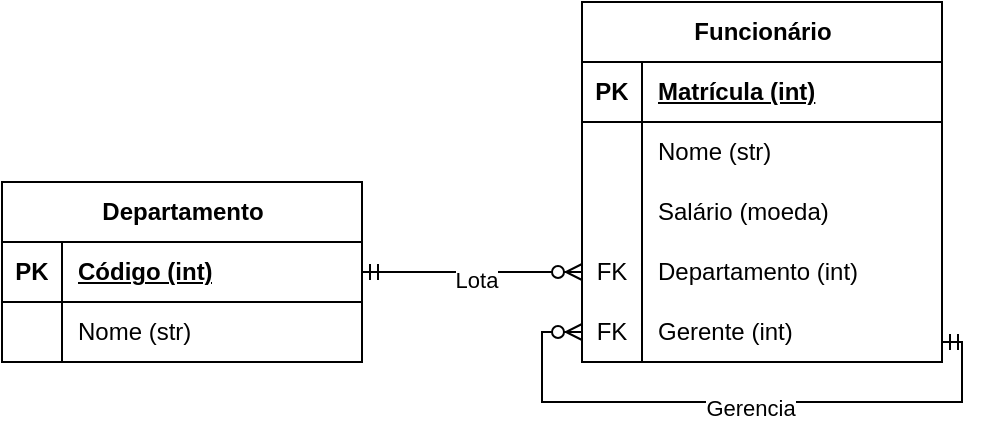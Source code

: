 <mxfile version="21.7.2" type="github" pages="3">
  <diagram name="Modelo Exercício 1" id="R3T0Xgqml4_lu11eKHW-">
    <mxGraphModel dx="1035" dy="562" grid="1" gridSize="10" guides="1" tooltips="1" connect="1" arrows="1" fold="1" page="1" pageScale="1" pageWidth="827" pageHeight="1169" math="0" shadow="0">
      <root>
        <mxCell id="0" />
        <mxCell id="1" parent="0" />
        <mxCell id="APv3VDkw0b5GToDvrsoO-1" value="Departamento" style="shape=table;startSize=30;container=1;collapsible=1;childLayout=tableLayout;fixedRows=1;rowLines=0;fontStyle=1;align=center;resizeLast=1;html=1;" parent="1" vertex="1">
          <mxGeometry x="50" y="110" width="180" height="90" as="geometry" />
        </mxCell>
        <mxCell id="APv3VDkw0b5GToDvrsoO-2" value="" style="shape=tableRow;horizontal=0;startSize=0;swimlaneHead=0;swimlaneBody=0;fillColor=none;collapsible=0;dropTarget=0;points=[[0,0.5],[1,0.5]];portConstraint=eastwest;top=0;left=0;right=0;bottom=1;" parent="APv3VDkw0b5GToDvrsoO-1" vertex="1">
          <mxGeometry y="30" width="180" height="30" as="geometry" />
        </mxCell>
        <mxCell id="APv3VDkw0b5GToDvrsoO-3" value="PK" style="shape=partialRectangle;connectable=0;fillColor=none;top=0;left=0;bottom=0;right=0;fontStyle=1;overflow=hidden;whiteSpace=wrap;html=1;" parent="APv3VDkw0b5GToDvrsoO-2" vertex="1">
          <mxGeometry width="30" height="30" as="geometry">
            <mxRectangle width="30" height="30" as="alternateBounds" />
          </mxGeometry>
        </mxCell>
        <mxCell id="APv3VDkw0b5GToDvrsoO-4" value="Código (int)" style="shape=partialRectangle;connectable=0;fillColor=none;top=0;left=0;bottom=0;right=0;align=left;spacingLeft=6;fontStyle=5;overflow=hidden;whiteSpace=wrap;html=1;" parent="APv3VDkw0b5GToDvrsoO-2" vertex="1">
          <mxGeometry x="30" width="150" height="30" as="geometry">
            <mxRectangle width="150" height="30" as="alternateBounds" />
          </mxGeometry>
        </mxCell>
        <mxCell id="APv3VDkw0b5GToDvrsoO-8" value="" style="shape=tableRow;horizontal=0;startSize=0;swimlaneHead=0;swimlaneBody=0;fillColor=none;collapsible=0;dropTarget=0;points=[[0,0.5],[1,0.5]];portConstraint=eastwest;top=0;left=0;right=0;bottom=0;" parent="APv3VDkw0b5GToDvrsoO-1" vertex="1">
          <mxGeometry y="60" width="180" height="30" as="geometry" />
        </mxCell>
        <mxCell id="APv3VDkw0b5GToDvrsoO-9" value="" style="shape=partialRectangle;connectable=0;fillColor=none;top=0;left=0;bottom=0;right=0;editable=1;overflow=hidden;whiteSpace=wrap;html=1;" parent="APv3VDkw0b5GToDvrsoO-8" vertex="1">
          <mxGeometry width="30" height="30" as="geometry">
            <mxRectangle width="30" height="30" as="alternateBounds" />
          </mxGeometry>
        </mxCell>
        <mxCell id="APv3VDkw0b5GToDvrsoO-10" value="Nome (str)" style="shape=partialRectangle;connectable=0;fillColor=none;top=0;left=0;bottom=0;right=0;align=left;spacingLeft=6;overflow=hidden;whiteSpace=wrap;html=1;" parent="APv3VDkw0b5GToDvrsoO-8" vertex="1">
          <mxGeometry x="30" width="150" height="30" as="geometry">
            <mxRectangle width="150" height="30" as="alternateBounds" />
          </mxGeometry>
        </mxCell>
        <mxCell id="APv3VDkw0b5GToDvrsoO-18" value="Funcionário" style="shape=table;startSize=30;container=1;collapsible=1;childLayout=tableLayout;fixedRows=1;rowLines=0;fontStyle=1;align=center;resizeLast=1;html=1;" parent="1" vertex="1">
          <mxGeometry x="340" y="20" width="180" height="180" as="geometry" />
        </mxCell>
        <mxCell id="APv3VDkw0b5GToDvrsoO-19" value="" style="shape=tableRow;horizontal=0;startSize=0;swimlaneHead=0;swimlaneBody=0;fillColor=none;collapsible=0;dropTarget=0;points=[[0,0.5],[1,0.5]];portConstraint=eastwest;top=0;left=0;right=0;bottom=1;" parent="APv3VDkw0b5GToDvrsoO-18" vertex="1">
          <mxGeometry y="30" width="180" height="30" as="geometry" />
        </mxCell>
        <mxCell id="APv3VDkw0b5GToDvrsoO-20" value="PK" style="shape=partialRectangle;connectable=0;fillColor=none;top=0;left=0;bottom=0;right=0;fontStyle=1;overflow=hidden;whiteSpace=wrap;html=1;" parent="APv3VDkw0b5GToDvrsoO-19" vertex="1">
          <mxGeometry width="30" height="30" as="geometry">
            <mxRectangle width="30" height="30" as="alternateBounds" />
          </mxGeometry>
        </mxCell>
        <mxCell id="APv3VDkw0b5GToDvrsoO-21" value="Matrícula (int)" style="shape=partialRectangle;connectable=0;fillColor=none;top=0;left=0;bottom=0;right=0;align=left;spacingLeft=6;fontStyle=5;overflow=hidden;whiteSpace=wrap;html=1;" parent="APv3VDkw0b5GToDvrsoO-19" vertex="1">
          <mxGeometry x="30" width="150" height="30" as="geometry">
            <mxRectangle width="150" height="30" as="alternateBounds" />
          </mxGeometry>
        </mxCell>
        <mxCell id="APv3VDkw0b5GToDvrsoO-25" value="" style="shape=tableRow;horizontal=0;startSize=0;swimlaneHead=0;swimlaneBody=0;fillColor=none;collapsible=0;dropTarget=0;points=[[0,0.5],[1,0.5]];portConstraint=eastwest;top=0;left=0;right=0;bottom=0;" parent="APv3VDkw0b5GToDvrsoO-18" vertex="1">
          <mxGeometry y="60" width="180" height="30" as="geometry" />
        </mxCell>
        <mxCell id="APv3VDkw0b5GToDvrsoO-26" value="" style="shape=partialRectangle;connectable=0;fillColor=none;top=0;left=0;bottom=0;right=0;editable=1;overflow=hidden;whiteSpace=wrap;html=1;" parent="APv3VDkw0b5GToDvrsoO-25" vertex="1">
          <mxGeometry width="30" height="30" as="geometry">
            <mxRectangle width="30" height="30" as="alternateBounds" />
          </mxGeometry>
        </mxCell>
        <mxCell id="APv3VDkw0b5GToDvrsoO-27" value="Nome (str)" style="shape=partialRectangle;connectable=0;fillColor=none;top=0;left=0;bottom=0;right=0;align=left;spacingLeft=6;overflow=hidden;whiteSpace=wrap;html=1;" parent="APv3VDkw0b5GToDvrsoO-25" vertex="1">
          <mxGeometry x="30" width="150" height="30" as="geometry">
            <mxRectangle width="150" height="30" as="alternateBounds" />
          </mxGeometry>
        </mxCell>
        <mxCell id="APv3VDkw0b5GToDvrsoO-28" value="" style="shape=tableRow;horizontal=0;startSize=0;swimlaneHead=0;swimlaneBody=0;fillColor=none;collapsible=0;dropTarget=0;points=[[0,0.5],[1,0.5]];portConstraint=eastwest;top=0;left=0;right=0;bottom=0;" parent="APv3VDkw0b5GToDvrsoO-18" vertex="1">
          <mxGeometry y="90" width="180" height="30" as="geometry" />
        </mxCell>
        <mxCell id="APv3VDkw0b5GToDvrsoO-29" value="" style="shape=partialRectangle;connectable=0;fillColor=none;top=0;left=0;bottom=0;right=0;editable=1;overflow=hidden;whiteSpace=wrap;html=1;" parent="APv3VDkw0b5GToDvrsoO-28" vertex="1">
          <mxGeometry width="30" height="30" as="geometry">
            <mxRectangle width="30" height="30" as="alternateBounds" />
          </mxGeometry>
        </mxCell>
        <mxCell id="APv3VDkw0b5GToDvrsoO-30" value="Salário (moeda)" style="shape=partialRectangle;connectable=0;fillColor=none;top=0;left=0;bottom=0;right=0;align=left;spacingLeft=6;overflow=hidden;whiteSpace=wrap;html=1;" parent="APv3VDkw0b5GToDvrsoO-28" vertex="1">
          <mxGeometry x="30" width="150" height="30" as="geometry">
            <mxRectangle width="150" height="30" as="alternateBounds" />
          </mxGeometry>
        </mxCell>
        <mxCell id="APv3VDkw0b5GToDvrsoO-71" value="" style="shape=tableRow;horizontal=0;startSize=0;swimlaneHead=0;swimlaneBody=0;fillColor=none;collapsible=0;dropTarget=0;points=[[0,0.5],[1,0.5]];portConstraint=eastwest;top=0;left=0;right=0;bottom=0;" parent="APv3VDkw0b5GToDvrsoO-18" vertex="1">
          <mxGeometry y="120" width="180" height="30" as="geometry" />
        </mxCell>
        <mxCell id="APv3VDkw0b5GToDvrsoO-72" value="FK" style="shape=partialRectangle;connectable=0;fillColor=none;top=0;left=0;bottom=0;right=0;fontStyle=0;overflow=hidden;whiteSpace=wrap;html=1;" parent="APv3VDkw0b5GToDvrsoO-71" vertex="1">
          <mxGeometry width="30" height="30" as="geometry">
            <mxRectangle width="30" height="30" as="alternateBounds" />
          </mxGeometry>
        </mxCell>
        <mxCell id="APv3VDkw0b5GToDvrsoO-73" value="Departamento (int)" style="shape=partialRectangle;connectable=0;fillColor=none;top=0;left=0;bottom=0;right=0;align=left;spacingLeft=6;fontStyle=0;overflow=hidden;whiteSpace=wrap;html=1;" parent="APv3VDkw0b5GToDvrsoO-71" vertex="1">
          <mxGeometry x="30" width="150" height="30" as="geometry">
            <mxRectangle width="150" height="30" as="alternateBounds" />
          </mxGeometry>
        </mxCell>
        <mxCell id="APv3VDkw0b5GToDvrsoO-78" value="" style="shape=tableRow;horizontal=0;startSize=0;swimlaneHead=0;swimlaneBody=0;fillColor=none;collapsible=0;dropTarget=0;points=[[0,0.5],[1,0.5]];portConstraint=eastwest;top=0;left=0;right=0;bottom=0;" parent="APv3VDkw0b5GToDvrsoO-18" vertex="1">
          <mxGeometry y="150" width="180" height="30" as="geometry" />
        </mxCell>
        <mxCell id="APv3VDkw0b5GToDvrsoO-79" value="FK" style="shape=partialRectangle;connectable=0;fillColor=none;top=0;left=0;bottom=0;right=0;fontStyle=0;overflow=hidden;whiteSpace=wrap;html=1;" parent="APv3VDkw0b5GToDvrsoO-78" vertex="1">
          <mxGeometry width="30" height="30" as="geometry">
            <mxRectangle width="30" height="30" as="alternateBounds" />
          </mxGeometry>
        </mxCell>
        <mxCell id="APv3VDkw0b5GToDvrsoO-80" value="Gerente (int)" style="shape=partialRectangle;connectable=0;fillColor=none;top=0;left=0;bottom=0;right=0;align=left;spacingLeft=6;fontStyle=0;overflow=hidden;whiteSpace=wrap;html=1;" parent="APv3VDkw0b5GToDvrsoO-78" vertex="1">
          <mxGeometry x="30" width="150" height="30" as="geometry">
            <mxRectangle width="150" height="30" as="alternateBounds" />
          </mxGeometry>
        </mxCell>
        <mxCell id="APv3VDkw0b5GToDvrsoO-66" value="" style="edgeStyle=entityRelationEdgeStyle;fontSize=12;html=1;endArrow=ERzeroToMany;startArrow=ERmandOne;rounded=0;entryX=0;entryY=0.5;entryDx=0;entryDy=0;exitX=1;exitY=0.5;exitDx=0;exitDy=0;" parent="1" source="APv3VDkw0b5GToDvrsoO-2" target="APv3VDkw0b5GToDvrsoO-71" edge="1">
          <mxGeometry width="100" height="100" relative="1" as="geometry">
            <mxPoint x="230" y="120" as="sourcePoint" />
            <mxPoint x="300" y="93" as="targetPoint" />
          </mxGeometry>
        </mxCell>
        <mxCell id="APv3VDkw0b5GToDvrsoO-69" value="Lota" style="edgeLabel;html=1;align=center;verticalAlign=middle;resizable=0;points=[];" parent="APv3VDkw0b5GToDvrsoO-66" vertex="1" connectable="0">
          <mxGeometry x="0.024" y="-4" relative="1" as="geometry">
            <mxPoint as="offset" />
          </mxGeometry>
        </mxCell>
        <mxCell id="APv3VDkw0b5GToDvrsoO-76" value="" style="edgeStyle=orthogonalEdgeStyle;fontSize=12;html=1;endArrow=ERzeroToMany;startArrow=ERmandOne;rounded=0;elbow=vertical;entryX=0;entryY=0.5;entryDx=0;entryDy=0;" parent="1" target="APv3VDkw0b5GToDvrsoO-78" edge="1">
          <mxGeometry width="100" height="100" relative="1" as="geometry">
            <mxPoint x="520" y="190" as="sourcePoint" />
            <mxPoint x="300" y="180" as="targetPoint" />
            <Array as="points">
              <mxPoint x="530" y="190" />
              <mxPoint x="530" y="220" />
              <mxPoint x="320" y="220" />
              <mxPoint x="320" y="185" />
            </Array>
          </mxGeometry>
        </mxCell>
        <mxCell id="APv3VDkw0b5GToDvrsoO-81" value="Gerencia" style="edgeLabel;html=1;align=center;verticalAlign=middle;resizable=0;points=[];" parent="APv3VDkw0b5GToDvrsoO-76" vertex="1" connectable="0">
          <mxGeometry x="-0.043" y="3" relative="1" as="geometry">
            <mxPoint as="offset" />
          </mxGeometry>
        </mxCell>
      </root>
    </mxGraphModel>
  </diagram>
  <diagram id="6bTJHiMM1z85VgCAfgzt" name="Modelo Exercício 2">
    <mxGraphModel dx="765" dy="416" grid="1" gridSize="10" guides="1" tooltips="1" connect="1" arrows="1" fold="1" page="1" pageScale="1" pageWidth="827" pageHeight="1169" math="0" shadow="0">
      <root>
        <mxCell id="0" />
        <mxCell id="1" parent="0" />
        <mxCell id="6Iw9J5BV6sRz8fNHa0d_-14" value="Pessoa" style="shape=table;startSize=30;container=1;collapsible=1;childLayout=tableLayout;fixedRows=1;rowLines=0;fontStyle=1;align=center;resizeLast=1;html=1;" vertex="1" parent="1">
          <mxGeometry x="330" y="80" width="180" height="90" as="geometry" />
        </mxCell>
        <mxCell id="6Iw9J5BV6sRz8fNHa0d_-15" value="" style="shape=tableRow;horizontal=0;startSize=0;swimlaneHead=0;swimlaneBody=0;fillColor=none;collapsible=0;dropTarget=0;points=[[0,0.5],[1,0.5]];portConstraint=eastwest;top=0;left=0;right=0;bottom=1;" vertex="1" parent="6Iw9J5BV6sRz8fNHa0d_-14">
          <mxGeometry y="30" width="180" height="30" as="geometry" />
        </mxCell>
        <mxCell id="6Iw9J5BV6sRz8fNHa0d_-16" value="PK" style="shape=partialRectangle;connectable=0;fillColor=none;top=0;left=0;bottom=0;right=0;fontStyle=1;overflow=hidden;whiteSpace=wrap;html=1;" vertex="1" parent="6Iw9J5BV6sRz8fNHa0d_-15">
          <mxGeometry width="30" height="30" as="geometry">
            <mxRectangle width="30" height="30" as="alternateBounds" />
          </mxGeometry>
        </mxCell>
        <mxCell id="6Iw9J5BV6sRz8fNHa0d_-17" value="ID (int)" style="shape=partialRectangle;connectable=0;fillColor=none;top=0;left=0;bottom=0;right=0;align=left;spacingLeft=6;fontStyle=5;overflow=hidden;whiteSpace=wrap;html=1;" vertex="1" parent="6Iw9J5BV6sRz8fNHa0d_-15">
          <mxGeometry x="30" width="150" height="30" as="geometry">
            <mxRectangle width="150" height="30" as="alternateBounds" />
          </mxGeometry>
        </mxCell>
        <mxCell id="6Iw9J5BV6sRz8fNHa0d_-18" value="" style="shape=tableRow;horizontal=0;startSize=0;swimlaneHead=0;swimlaneBody=0;fillColor=none;collapsible=0;dropTarget=0;points=[[0,0.5],[1,0.5]];portConstraint=eastwest;top=0;left=0;right=0;bottom=0;" vertex="1" parent="6Iw9J5BV6sRz8fNHa0d_-14">
          <mxGeometry y="60" width="180" height="30" as="geometry" />
        </mxCell>
        <mxCell id="6Iw9J5BV6sRz8fNHa0d_-19" value="" style="shape=partialRectangle;connectable=0;fillColor=none;top=0;left=0;bottom=0;right=0;editable=1;overflow=hidden;whiteSpace=wrap;html=1;" vertex="1" parent="6Iw9J5BV6sRz8fNHa0d_-18">
          <mxGeometry width="30" height="30" as="geometry">
            <mxRectangle width="30" height="30" as="alternateBounds" />
          </mxGeometry>
        </mxCell>
        <mxCell id="6Iw9J5BV6sRz8fNHa0d_-20" value="Nome (str)" style="shape=partialRectangle;connectable=0;fillColor=none;top=0;left=0;bottom=0;right=0;align=left;spacingLeft=6;overflow=hidden;whiteSpace=wrap;html=1;" vertex="1" parent="6Iw9J5BV6sRz8fNHa0d_-18">
          <mxGeometry x="30" width="150" height="30" as="geometry">
            <mxRectangle width="150" height="30" as="alternateBounds" />
          </mxGeometry>
        </mxCell>
        <mxCell id="6Iw9J5BV6sRz8fNHa0d_-27" value="" style="edgeStyle=entityRelationEdgeStyle;fontSize=12;html=1;endArrow=ERmandOne;startArrow=ERmandOne;rounded=0;entryX=-0.028;entryY=0.178;entryDx=0;entryDy=0;entryPerimeter=0;exitX=1.011;exitY=0.071;exitDx=0;exitDy=0;exitPerimeter=0;" edge="1" parent="1" source="6Iw9J5BV6sRz8fNHa0d_-71" target="6Iw9J5BV6sRz8fNHa0d_-14">
          <mxGeometry width="100" height="100" relative="1" as="geometry">
            <mxPoint x="190" y="96" as="sourcePoint" />
            <mxPoint x="290" y="95" as="targetPoint" />
          </mxGeometry>
        </mxCell>
        <mxCell id="6Iw9J5BV6sRz8fNHa0d_-34" value="Possui" style="edgeLabel;html=1;align=center;verticalAlign=middle;resizable=0;points=[];" vertex="1" connectable="0" parent="6Iw9J5BV6sRz8fNHa0d_-27">
          <mxGeometry x="-0.001" y="-2" relative="1" as="geometry">
            <mxPoint as="offset" />
          </mxGeometry>
        </mxCell>
        <mxCell id="6Iw9J5BV6sRz8fNHa0d_-36" value="Física" style="shape=table;startSize=30;container=1;collapsible=1;childLayout=tableLayout;fixedRows=1;rowLines=0;fontStyle=1;align=center;resizeLast=1;html=1;" vertex="1" parent="1">
          <mxGeometry x="440" y="290" width="180" height="120" as="geometry" />
        </mxCell>
        <mxCell id="gP7vPqg1y-pudvYDR7aC-10" value="" style="shape=tableRow;horizontal=0;startSize=0;swimlaneHead=0;swimlaneBody=0;fillColor=none;collapsible=0;dropTarget=0;points=[[0,0.5],[1,0.5]];portConstraint=eastwest;top=0;left=0;right=0;bottom=1;" vertex="1" parent="6Iw9J5BV6sRz8fNHa0d_-36">
          <mxGeometry y="30" width="180" height="30" as="geometry" />
        </mxCell>
        <mxCell id="gP7vPqg1y-pudvYDR7aC-11" value="PFK" style="shape=partialRectangle;connectable=0;fillColor=none;top=0;left=0;bottom=0;right=0;fontStyle=1;overflow=hidden;whiteSpace=wrap;html=1;" vertex="1" parent="gP7vPqg1y-pudvYDR7aC-10">
          <mxGeometry width="30" height="30" as="geometry">
            <mxRectangle width="30" height="30" as="alternateBounds" />
          </mxGeometry>
        </mxCell>
        <mxCell id="gP7vPqg1y-pudvYDR7aC-12" value="Pessoa (int)" style="shape=partialRectangle;connectable=0;fillColor=none;top=0;left=0;bottom=0;right=0;align=left;spacingLeft=6;fontStyle=5;overflow=hidden;whiteSpace=wrap;html=1;" vertex="1" parent="gP7vPqg1y-pudvYDR7aC-10">
          <mxGeometry x="30" width="150" height="30" as="geometry">
            <mxRectangle width="150" height="30" as="alternateBounds" />
          </mxGeometry>
        </mxCell>
        <mxCell id="6Iw9J5BV6sRz8fNHa0d_-40" value="" style="shape=tableRow;horizontal=0;startSize=0;swimlaneHead=0;swimlaneBody=0;fillColor=none;collapsible=0;dropTarget=0;points=[[0,0.5],[1,0.5]];portConstraint=eastwest;top=0;left=0;right=0;bottom=0;" vertex="1" parent="6Iw9J5BV6sRz8fNHa0d_-36">
          <mxGeometry y="60" width="180" height="30" as="geometry" />
        </mxCell>
        <mxCell id="6Iw9J5BV6sRz8fNHa0d_-41" value="" style="shape=partialRectangle;connectable=0;fillColor=none;top=0;left=0;bottom=0;right=0;editable=1;overflow=hidden;whiteSpace=wrap;html=1;" vertex="1" parent="6Iw9J5BV6sRz8fNHa0d_-40">
          <mxGeometry width="30" height="30" as="geometry">
            <mxRectangle width="30" height="30" as="alternateBounds" />
          </mxGeometry>
        </mxCell>
        <mxCell id="6Iw9J5BV6sRz8fNHa0d_-42" value="Sexo (char)" style="shape=partialRectangle;connectable=0;fillColor=none;top=0;left=0;bottom=0;right=0;align=left;spacingLeft=6;overflow=hidden;whiteSpace=wrap;html=1;" vertex="1" parent="6Iw9J5BV6sRz8fNHa0d_-40">
          <mxGeometry x="30" width="150" height="30" as="geometry">
            <mxRectangle width="150" height="30" as="alternateBounds" />
          </mxGeometry>
        </mxCell>
        <mxCell id="6Iw9J5BV6sRz8fNHa0d_-43" value="" style="shape=tableRow;horizontal=0;startSize=0;swimlaneHead=0;swimlaneBody=0;fillColor=none;collapsible=0;dropTarget=0;points=[[0,0.5],[1,0.5]];portConstraint=eastwest;top=0;left=0;right=0;bottom=0;" vertex="1" parent="6Iw9J5BV6sRz8fNHa0d_-36">
          <mxGeometry y="90" width="180" height="30" as="geometry" />
        </mxCell>
        <mxCell id="6Iw9J5BV6sRz8fNHa0d_-44" value="" style="shape=partialRectangle;connectable=0;fillColor=none;top=0;left=0;bottom=0;right=0;editable=1;overflow=hidden;whiteSpace=wrap;html=1;" vertex="1" parent="6Iw9J5BV6sRz8fNHa0d_-43">
          <mxGeometry width="30" height="30" as="geometry">
            <mxRectangle width="30" height="30" as="alternateBounds" />
          </mxGeometry>
        </mxCell>
        <mxCell id="6Iw9J5BV6sRz8fNHa0d_-45" value="CPF (int)" style="shape=partialRectangle;connectable=0;fillColor=none;top=0;left=0;bottom=0;right=0;align=left;spacingLeft=6;overflow=hidden;whiteSpace=wrap;html=1;" vertex="1" parent="6Iw9J5BV6sRz8fNHa0d_-43">
          <mxGeometry x="30" width="150" height="30" as="geometry">
            <mxRectangle width="150" height="30" as="alternateBounds" />
          </mxGeometry>
        </mxCell>
        <mxCell id="6Iw9J5BV6sRz8fNHa0d_-49" value="Jurídica" style="shape=table;startSize=30;container=1;collapsible=1;childLayout=tableLayout;fixedRows=1;rowLines=0;fontStyle=1;align=center;resizeLast=1;html=1;" vertex="1" parent="1">
          <mxGeometry x="210" y="290" width="180" height="120" as="geometry" />
        </mxCell>
        <mxCell id="gP7vPqg1y-pudvYDR7aC-4" value="" style="shape=tableRow;horizontal=0;startSize=0;swimlaneHead=0;swimlaneBody=0;fillColor=none;collapsible=0;dropTarget=0;points=[[0,0.5],[1,0.5]];portConstraint=eastwest;top=0;left=0;right=0;bottom=1;" vertex="1" parent="6Iw9J5BV6sRz8fNHa0d_-49">
          <mxGeometry y="30" width="180" height="30" as="geometry" />
        </mxCell>
        <mxCell id="gP7vPqg1y-pudvYDR7aC-5" value="PFK" style="shape=partialRectangle;connectable=0;fillColor=none;top=0;left=0;bottom=0;right=0;fontStyle=1;overflow=hidden;whiteSpace=wrap;html=1;" vertex="1" parent="gP7vPqg1y-pudvYDR7aC-4">
          <mxGeometry width="30" height="30" as="geometry">
            <mxRectangle width="30" height="30" as="alternateBounds" />
          </mxGeometry>
        </mxCell>
        <mxCell id="gP7vPqg1y-pudvYDR7aC-6" value="Pessoa (int)" style="shape=partialRectangle;connectable=0;fillColor=none;top=0;left=0;bottom=0;right=0;align=left;spacingLeft=6;fontStyle=5;overflow=hidden;whiteSpace=wrap;html=1;" vertex="1" parent="gP7vPqg1y-pudvYDR7aC-4">
          <mxGeometry x="30" width="150" height="30" as="geometry">
            <mxRectangle width="150" height="30" as="alternateBounds" />
          </mxGeometry>
        </mxCell>
        <mxCell id="6Iw9J5BV6sRz8fNHa0d_-53" value="" style="shape=tableRow;horizontal=0;startSize=0;swimlaneHead=0;swimlaneBody=0;fillColor=none;collapsible=0;dropTarget=0;points=[[0,0.5],[1,0.5]];portConstraint=eastwest;top=0;left=0;right=0;bottom=0;" vertex="1" parent="6Iw9J5BV6sRz8fNHa0d_-49">
          <mxGeometry y="60" width="180" height="30" as="geometry" />
        </mxCell>
        <mxCell id="6Iw9J5BV6sRz8fNHa0d_-54" value="" style="shape=partialRectangle;connectable=0;fillColor=none;top=0;left=0;bottom=0;right=0;editable=1;overflow=hidden;whiteSpace=wrap;html=1;" vertex="1" parent="6Iw9J5BV6sRz8fNHa0d_-53">
          <mxGeometry width="30" height="30" as="geometry">
            <mxRectangle width="30" height="30" as="alternateBounds" />
          </mxGeometry>
        </mxCell>
        <mxCell id="6Iw9J5BV6sRz8fNHa0d_-55" value="Inscrição (int)" style="shape=partialRectangle;connectable=0;fillColor=none;top=0;left=0;bottom=0;right=0;align=left;spacingLeft=6;overflow=hidden;whiteSpace=wrap;html=1;" vertex="1" parent="6Iw9J5BV6sRz8fNHa0d_-53">
          <mxGeometry x="30" width="150" height="30" as="geometry">
            <mxRectangle width="150" height="30" as="alternateBounds" />
          </mxGeometry>
        </mxCell>
        <mxCell id="6Iw9J5BV6sRz8fNHa0d_-56" value="" style="shape=tableRow;horizontal=0;startSize=0;swimlaneHead=0;swimlaneBody=0;fillColor=none;collapsible=0;dropTarget=0;points=[[0,0.5],[1,0.5]];portConstraint=eastwest;top=0;left=0;right=0;bottom=0;" vertex="1" parent="6Iw9J5BV6sRz8fNHa0d_-49">
          <mxGeometry y="90" width="180" height="30" as="geometry" />
        </mxCell>
        <mxCell id="6Iw9J5BV6sRz8fNHa0d_-57" value="" style="shape=partialRectangle;connectable=0;fillColor=none;top=0;left=0;bottom=0;right=0;editable=1;overflow=hidden;whiteSpace=wrap;html=1;" vertex="1" parent="6Iw9J5BV6sRz8fNHa0d_-56">
          <mxGeometry width="30" height="30" as="geometry">
            <mxRectangle width="30" height="30" as="alternateBounds" />
          </mxGeometry>
        </mxCell>
        <mxCell id="6Iw9J5BV6sRz8fNHa0d_-58" value="CNPJ (int)" style="shape=partialRectangle;connectable=0;fillColor=none;top=0;left=0;bottom=0;right=0;align=left;spacingLeft=6;overflow=hidden;whiteSpace=wrap;html=1;" vertex="1" parent="6Iw9J5BV6sRz8fNHa0d_-56">
          <mxGeometry x="30" width="150" height="30" as="geometry">
            <mxRectangle width="150" height="30" as="alternateBounds" />
          </mxGeometry>
        </mxCell>
        <mxCell id="6Iw9J5BV6sRz8fNHa0d_-71" value="Endereço" style="shape=table;startSize=30;container=1;collapsible=1;childLayout=tableLayout;fixedRows=1;rowLines=0;fontStyle=1;align=center;resizeLast=1;html=1;whiteSpace=wrap;" vertex="1" parent="1">
          <mxGeometry y="80" width="180" height="210" as="geometry" />
        </mxCell>
        <mxCell id="gP7vPqg1y-pudvYDR7aC-1" value="" style="shape=tableRow;horizontal=0;startSize=0;swimlaneHead=0;swimlaneBody=0;fillColor=none;collapsible=0;dropTarget=0;points=[[0,0.5],[1,0.5]];portConstraint=eastwest;top=0;left=0;right=0;bottom=1;" vertex="1" parent="6Iw9J5BV6sRz8fNHa0d_-71">
          <mxGeometry y="30" width="180" height="30" as="geometry" />
        </mxCell>
        <mxCell id="gP7vPqg1y-pudvYDR7aC-2" value="PFK" style="shape=partialRectangle;connectable=0;fillColor=none;top=0;left=0;bottom=0;right=0;fontStyle=1;overflow=hidden;whiteSpace=wrap;html=1;" vertex="1" parent="gP7vPqg1y-pudvYDR7aC-1">
          <mxGeometry width="60" height="30" as="geometry">
            <mxRectangle width="60" height="30" as="alternateBounds" />
          </mxGeometry>
        </mxCell>
        <mxCell id="gP7vPqg1y-pudvYDR7aC-3" value="Pessoa (int)" style="shape=partialRectangle;connectable=0;fillColor=none;top=0;left=0;bottom=0;right=0;align=left;spacingLeft=6;fontStyle=5;overflow=hidden;whiteSpace=wrap;html=1;" vertex="1" parent="gP7vPqg1y-pudvYDR7aC-1">
          <mxGeometry x="60" width="120" height="30" as="geometry">
            <mxRectangle width="120" height="30" as="alternateBounds" />
          </mxGeometry>
        </mxCell>
        <mxCell id="6Iw9J5BV6sRz8fNHa0d_-78" value="" style="shape=tableRow;horizontal=0;startSize=0;swimlaneHead=0;swimlaneBody=0;fillColor=none;collapsible=0;dropTarget=0;points=[[0,0.5],[1,0.5]];portConstraint=eastwest;top=0;left=0;right=0;bottom=0;html=1;" vertex="1" parent="6Iw9J5BV6sRz8fNHa0d_-71">
          <mxGeometry y="60" width="180" height="30" as="geometry" />
        </mxCell>
        <mxCell id="6Iw9J5BV6sRz8fNHa0d_-79" value="" style="shape=partialRectangle;connectable=0;fillColor=none;top=0;left=0;bottom=0;right=0;editable=1;overflow=hidden;html=1;whiteSpace=wrap;" vertex="1" parent="6Iw9J5BV6sRz8fNHa0d_-78">
          <mxGeometry width="60" height="30" as="geometry">
            <mxRectangle width="60" height="30" as="alternateBounds" />
          </mxGeometry>
        </mxCell>
        <mxCell id="6Iw9J5BV6sRz8fNHa0d_-80" value="Logradouro (str)" style="shape=partialRectangle;connectable=0;fillColor=none;top=0;left=0;bottom=0;right=0;align=left;spacingLeft=6;overflow=hidden;html=1;whiteSpace=wrap;" vertex="1" parent="6Iw9J5BV6sRz8fNHa0d_-78">
          <mxGeometry x="60" width="120" height="30" as="geometry">
            <mxRectangle width="120" height="30" as="alternateBounds" />
          </mxGeometry>
        </mxCell>
        <mxCell id="6Iw9J5BV6sRz8fNHa0d_-81" value="" style="shape=tableRow;horizontal=0;startSize=0;swimlaneHead=0;swimlaneBody=0;fillColor=none;collapsible=0;dropTarget=0;points=[[0,0.5],[1,0.5]];portConstraint=eastwest;top=0;left=0;right=0;bottom=0;html=1;" vertex="1" parent="6Iw9J5BV6sRz8fNHa0d_-71">
          <mxGeometry y="90" width="180" height="30" as="geometry" />
        </mxCell>
        <mxCell id="6Iw9J5BV6sRz8fNHa0d_-82" value="" style="shape=partialRectangle;connectable=0;fillColor=none;top=0;left=0;bottom=0;right=0;editable=1;overflow=hidden;html=1;whiteSpace=wrap;" vertex="1" parent="6Iw9J5BV6sRz8fNHa0d_-81">
          <mxGeometry width="60" height="30" as="geometry">
            <mxRectangle width="60" height="30" as="alternateBounds" />
          </mxGeometry>
        </mxCell>
        <mxCell id="6Iw9J5BV6sRz8fNHa0d_-83" value="Número (int)" style="shape=partialRectangle;connectable=0;fillColor=none;top=0;left=0;bottom=0;right=0;align=left;spacingLeft=6;overflow=hidden;html=1;whiteSpace=wrap;" vertex="1" parent="6Iw9J5BV6sRz8fNHa0d_-81">
          <mxGeometry x="60" width="120" height="30" as="geometry">
            <mxRectangle width="120" height="30" as="alternateBounds" />
          </mxGeometry>
        </mxCell>
        <mxCell id="6Iw9J5BV6sRz8fNHa0d_-84" value="" style="shape=tableRow;horizontal=0;startSize=0;swimlaneHead=0;swimlaneBody=0;fillColor=none;collapsible=0;dropTarget=0;points=[[0,0.5],[1,0.5]];portConstraint=eastwest;top=0;left=0;right=0;bottom=0;" vertex="1" parent="6Iw9J5BV6sRz8fNHa0d_-71">
          <mxGeometry y="120" width="180" height="30" as="geometry" />
        </mxCell>
        <mxCell id="6Iw9J5BV6sRz8fNHa0d_-85" value="" style="shape=partialRectangle;connectable=0;fillColor=none;top=0;left=0;bottom=0;right=0;editable=1;overflow=hidden;" vertex="1" parent="6Iw9J5BV6sRz8fNHa0d_-84">
          <mxGeometry width="60" height="30" as="geometry">
            <mxRectangle width="60" height="30" as="alternateBounds" />
          </mxGeometry>
        </mxCell>
        <mxCell id="6Iw9J5BV6sRz8fNHa0d_-86" value="CEP (int)" style="shape=partialRectangle;connectable=0;fillColor=none;top=0;left=0;bottom=0;right=0;align=left;spacingLeft=6;overflow=hidden;" vertex="1" parent="6Iw9J5BV6sRz8fNHa0d_-84">
          <mxGeometry x="60" width="120" height="30" as="geometry">
            <mxRectangle width="120" height="30" as="alternateBounds" />
          </mxGeometry>
        </mxCell>
        <mxCell id="6Iw9J5BV6sRz8fNHa0d_-87" value="" style="shape=tableRow;horizontal=0;startSize=0;swimlaneHead=0;swimlaneBody=0;fillColor=none;collapsible=0;dropTarget=0;points=[[0,0.5],[1,0.5]];portConstraint=eastwest;top=0;left=0;right=0;bottom=0;" vertex="1" parent="6Iw9J5BV6sRz8fNHa0d_-71">
          <mxGeometry y="150" width="180" height="30" as="geometry" />
        </mxCell>
        <mxCell id="6Iw9J5BV6sRz8fNHa0d_-88" value="" style="shape=partialRectangle;connectable=0;fillColor=none;top=0;left=0;bottom=0;right=0;editable=1;overflow=hidden;" vertex="1" parent="6Iw9J5BV6sRz8fNHa0d_-87">
          <mxGeometry width="60" height="30" as="geometry">
            <mxRectangle width="60" height="30" as="alternateBounds" />
          </mxGeometry>
        </mxCell>
        <mxCell id="6Iw9J5BV6sRz8fNHa0d_-89" value="UF (str)" style="shape=partialRectangle;connectable=0;fillColor=none;top=0;left=0;bottom=0;right=0;align=left;spacingLeft=6;overflow=hidden;" vertex="1" parent="6Iw9J5BV6sRz8fNHa0d_-87">
          <mxGeometry x="60" width="120" height="30" as="geometry">
            <mxRectangle width="120" height="30" as="alternateBounds" />
          </mxGeometry>
        </mxCell>
        <mxCell id="6Iw9J5BV6sRz8fNHa0d_-90" value="" style="shape=tableRow;horizontal=0;startSize=0;swimlaneHead=0;swimlaneBody=0;fillColor=none;collapsible=0;dropTarget=0;points=[[0,0.5],[1,0.5]];portConstraint=eastwest;top=0;left=0;right=0;bottom=0;" vertex="1" parent="6Iw9J5BV6sRz8fNHa0d_-71">
          <mxGeometry y="180" width="180" height="30" as="geometry" />
        </mxCell>
        <mxCell id="6Iw9J5BV6sRz8fNHa0d_-91" value="" style="shape=partialRectangle;connectable=0;fillColor=none;top=0;left=0;bottom=0;right=0;editable=1;overflow=hidden;" vertex="1" parent="6Iw9J5BV6sRz8fNHa0d_-90">
          <mxGeometry width="60" height="30" as="geometry">
            <mxRectangle width="60" height="30" as="alternateBounds" />
          </mxGeometry>
        </mxCell>
        <mxCell id="6Iw9J5BV6sRz8fNHa0d_-92" value="Cidade (str)" style="shape=partialRectangle;connectable=0;fillColor=none;top=0;left=0;bottom=0;right=0;align=left;spacingLeft=6;overflow=hidden;" vertex="1" parent="6Iw9J5BV6sRz8fNHa0d_-90">
          <mxGeometry x="60" width="120" height="30" as="geometry">
            <mxRectangle width="120" height="30" as="alternateBounds" />
          </mxGeometry>
        </mxCell>
        <mxCell id="6Iw9J5BV6sRz8fNHa0d_-94" value="" style="edgeStyle=orthogonalEdgeStyle;fontSize=12;html=1;endArrow=ERmandOne;startArrow=ERmandOne;rounded=0;entryX=0.85;entryY=1.1;entryDx=0;entryDy=0;entryPerimeter=0;exitX=0.5;exitY=0;exitDx=0;exitDy=0;exitPerimeter=0;" edge="1" parent="1" source="6Iw9J5BV6sRz8fNHa0d_-36" target="6Iw9J5BV6sRz8fNHa0d_-18">
          <mxGeometry width="100" height="100" relative="1" as="geometry">
            <mxPoint x="530" y="280" as="sourcePoint" />
            <mxPoint x="460" y="200" as="targetPoint" />
            <Array as="points">
              <mxPoint x="530" y="222" />
              <mxPoint x="483" y="222" />
            </Array>
          </mxGeometry>
        </mxCell>
        <mxCell id="gP7vPqg1y-pudvYDR7aC-15" value="É" style="edgeLabel;html=1;align=center;verticalAlign=middle;resizable=0;points=[];" vertex="1" connectable="0" parent="6Iw9J5BV6sRz8fNHa0d_-94">
          <mxGeometry x="0.129" y="-1" relative="1" as="geometry">
            <mxPoint as="offset" />
          </mxGeometry>
        </mxCell>
        <mxCell id="6Iw9J5BV6sRz8fNHa0d_-95" value="" style="edgeStyle=orthogonalEdgeStyle;fontSize=12;html=1;endArrow=ERmandOne;startArrow=ERmandOne;rounded=0;entryX=0.111;entryY=1;entryDx=0;entryDy=0;entryPerimeter=0;exitX=0.5;exitY=0;exitDx=0;exitDy=0;" edge="1" parent="1" source="6Iw9J5BV6sRz8fNHa0d_-49" target="6Iw9J5BV6sRz8fNHa0d_-18">
          <mxGeometry width="100" height="100" relative="1" as="geometry">
            <mxPoint x="300" y="280" as="sourcePoint" />
            <mxPoint x="350" y="180" as="targetPoint" />
            <Array as="points">
              <mxPoint x="300" y="219" />
              <mxPoint x="350" y="219" />
            </Array>
          </mxGeometry>
        </mxCell>
        <mxCell id="gP7vPqg1y-pudvYDR7aC-13" value="É" style="edgeLabel;html=1;align=center;verticalAlign=middle;resizable=0;points=[];" vertex="1" connectable="0" parent="6Iw9J5BV6sRz8fNHa0d_-95">
          <mxGeometry x="0.123" y="1" relative="1" as="geometry">
            <mxPoint as="offset" />
          </mxGeometry>
        </mxCell>
      </root>
    </mxGraphModel>
  </diagram>
  <diagram id="BDoMpq1VDC024hmvq4_i" name="Modelo Exercício 3">
    <mxGraphModel dx="880" dy="478" grid="1" gridSize="10" guides="1" tooltips="1" connect="1" arrows="1" fold="1" page="1" pageScale="1" pageWidth="827" pageHeight="1169" math="0" shadow="0">
      <root>
        <mxCell id="0" />
        <mxCell id="1" parent="0" />
        <mxCell id="ObB0jdBpnw87P6jCPr8N-1" value="Médico" style="shape=table;startSize=30;container=1;collapsible=1;childLayout=tableLayout;fixedRows=1;rowLines=0;fontStyle=1;align=center;resizeLast=1;html=1;" vertex="1" parent="1">
          <mxGeometry x="40" y="30" width="180" height="120" as="geometry" />
        </mxCell>
        <mxCell id="ObB0jdBpnw87P6jCPr8N-2" value="" style="shape=tableRow;horizontal=0;startSize=0;swimlaneHead=0;swimlaneBody=0;fillColor=none;collapsible=0;dropTarget=0;points=[[0,0.5],[1,0.5]];portConstraint=eastwest;top=0;left=0;right=0;bottom=1;" vertex="1" parent="ObB0jdBpnw87P6jCPr8N-1">
          <mxGeometry y="30" width="180" height="30" as="geometry" />
        </mxCell>
        <mxCell id="ObB0jdBpnw87P6jCPr8N-3" value="PK" style="shape=partialRectangle;connectable=0;fillColor=none;top=0;left=0;bottom=0;right=0;fontStyle=1;overflow=hidden;whiteSpace=wrap;html=1;" vertex="1" parent="ObB0jdBpnw87P6jCPr8N-2">
          <mxGeometry width="30" height="30" as="geometry">
            <mxRectangle width="30" height="30" as="alternateBounds" />
          </mxGeometry>
        </mxCell>
        <mxCell id="ObB0jdBpnw87P6jCPr8N-4" value="CRM (str)" style="shape=partialRectangle;connectable=0;fillColor=none;top=0;left=0;bottom=0;right=0;align=left;spacingLeft=6;fontStyle=5;overflow=hidden;whiteSpace=wrap;html=1;" vertex="1" parent="ObB0jdBpnw87P6jCPr8N-2">
          <mxGeometry x="30" width="150" height="30" as="geometry">
            <mxRectangle width="150" height="30" as="alternateBounds" />
          </mxGeometry>
        </mxCell>
        <mxCell id="ObB0jdBpnw87P6jCPr8N-5" value="" style="shape=tableRow;horizontal=0;startSize=0;swimlaneHead=0;swimlaneBody=0;fillColor=none;collapsible=0;dropTarget=0;points=[[0,0.5],[1,0.5]];portConstraint=eastwest;top=0;left=0;right=0;bottom=0;" vertex="1" parent="ObB0jdBpnw87P6jCPr8N-1">
          <mxGeometry y="60" width="180" height="30" as="geometry" />
        </mxCell>
        <mxCell id="ObB0jdBpnw87P6jCPr8N-6" value="" style="shape=partialRectangle;connectable=0;fillColor=none;top=0;left=0;bottom=0;right=0;editable=1;overflow=hidden;whiteSpace=wrap;html=1;" vertex="1" parent="ObB0jdBpnw87P6jCPr8N-5">
          <mxGeometry width="30" height="30" as="geometry">
            <mxRectangle width="30" height="30" as="alternateBounds" />
          </mxGeometry>
        </mxCell>
        <mxCell id="ObB0jdBpnw87P6jCPr8N-7" value="Nome (str)" style="shape=partialRectangle;connectable=0;fillColor=none;top=0;left=0;bottom=0;right=0;align=left;spacingLeft=6;overflow=hidden;whiteSpace=wrap;html=1;" vertex="1" parent="ObB0jdBpnw87P6jCPr8N-5">
          <mxGeometry x="30" width="150" height="30" as="geometry">
            <mxRectangle width="150" height="30" as="alternateBounds" />
          </mxGeometry>
        </mxCell>
        <mxCell id="ObB0jdBpnw87P6jCPr8N-8" value="" style="shape=tableRow;horizontal=0;startSize=0;swimlaneHead=0;swimlaneBody=0;fillColor=none;collapsible=0;dropTarget=0;points=[[0,0.5],[1,0.5]];portConstraint=eastwest;top=0;left=0;right=0;bottom=0;" vertex="1" parent="ObB0jdBpnw87P6jCPr8N-1">
          <mxGeometry y="90" width="180" height="30" as="geometry" />
        </mxCell>
        <mxCell id="ObB0jdBpnw87P6jCPr8N-9" value="" style="shape=partialRectangle;connectable=0;fillColor=none;top=0;left=0;bottom=0;right=0;editable=1;overflow=hidden;whiteSpace=wrap;html=1;" vertex="1" parent="ObB0jdBpnw87P6jCPr8N-8">
          <mxGeometry width="30" height="30" as="geometry">
            <mxRectangle width="30" height="30" as="alternateBounds" />
          </mxGeometry>
        </mxCell>
        <mxCell id="ObB0jdBpnw87P6jCPr8N-10" value="Especialidade (str)" style="shape=partialRectangle;connectable=0;fillColor=none;top=0;left=0;bottom=0;right=0;align=left;spacingLeft=6;overflow=hidden;whiteSpace=wrap;html=1;" vertex="1" parent="ObB0jdBpnw87P6jCPr8N-8">
          <mxGeometry x="30" width="150" height="30" as="geometry">
            <mxRectangle width="150" height="30" as="alternateBounds" />
          </mxGeometry>
        </mxCell>
        <mxCell id="ObB0jdBpnw87P6jCPr8N-14" value="Paciente" style="shape=table;startSize=30;container=1;collapsible=1;childLayout=tableLayout;fixedRows=1;rowLines=0;fontStyle=1;align=center;resizeLast=1;html=1;" vertex="1" parent="1">
          <mxGeometry x="510" y="30" width="180" height="90" as="geometry" />
        </mxCell>
        <mxCell id="ObB0jdBpnw87P6jCPr8N-15" value="" style="shape=tableRow;horizontal=0;startSize=0;swimlaneHead=0;swimlaneBody=0;fillColor=none;collapsible=0;dropTarget=0;points=[[0,0.5],[1,0.5]];portConstraint=eastwest;top=0;left=0;right=0;bottom=1;" vertex="1" parent="ObB0jdBpnw87P6jCPr8N-14">
          <mxGeometry y="30" width="180" height="30" as="geometry" />
        </mxCell>
        <mxCell id="ObB0jdBpnw87P6jCPr8N-16" value="PK" style="shape=partialRectangle;connectable=0;fillColor=none;top=0;left=0;bottom=0;right=0;fontStyle=1;overflow=hidden;whiteSpace=wrap;html=1;" vertex="1" parent="ObB0jdBpnw87P6jCPr8N-15">
          <mxGeometry width="30" height="30" as="geometry">
            <mxRectangle width="30" height="30" as="alternateBounds" />
          </mxGeometry>
        </mxCell>
        <mxCell id="ObB0jdBpnw87P6jCPr8N-17" value="CPF (int)" style="shape=partialRectangle;connectable=0;fillColor=none;top=0;left=0;bottom=0;right=0;align=left;spacingLeft=6;fontStyle=5;overflow=hidden;whiteSpace=wrap;html=1;" vertex="1" parent="ObB0jdBpnw87P6jCPr8N-15">
          <mxGeometry x="30" width="150" height="30" as="geometry">
            <mxRectangle width="150" height="30" as="alternateBounds" />
          </mxGeometry>
        </mxCell>
        <mxCell id="ObB0jdBpnw87P6jCPr8N-18" value="" style="shape=tableRow;horizontal=0;startSize=0;swimlaneHead=0;swimlaneBody=0;fillColor=none;collapsible=0;dropTarget=0;points=[[0,0.5],[1,0.5]];portConstraint=eastwest;top=0;left=0;right=0;bottom=0;" vertex="1" parent="ObB0jdBpnw87P6jCPr8N-14">
          <mxGeometry y="60" width="180" height="30" as="geometry" />
        </mxCell>
        <mxCell id="ObB0jdBpnw87P6jCPr8N-19" value="" style="shape=partialRectangle;connectable=0;fillColor=none;top=0;left=0;bottom=0;right=0;editable=1;overflow=hidden;whiteSpace=wrap;html=1;" vertex="1" parent="ObB0jdBpnw87P6jCPr8N-18">
          <mxGeometry width="30" height="30" as="geometry">
            <mxRectangle width="30" height="30" as="alternateBounds" />
          </mxGeometry>
        </mxCell>
        <mxCell id="ObB0jdBpnw87P6jCPr8N-20" value="Nome (str)" style="shape=partialRectangle;connectable=0;fillColor=none;top=0;left=0;bottom=0;right=0;align=left;spacingLeft=6;overflow=hidden;whiteSpace=wrap;html=1;" vertex="1" parent="ObB0jdBpnw87P6jCPr8N-18">
          <mxGeometry x="30" width="150" height="30" as="geometry">
            <mxRectangle width="150" height="30" as="alternateBounds" />
          </mxGeometry>
        </mxCell>
        <mxCell id="mIBBLqmWJlXAG_7x9c05-5" value="Consulta" style="shape=table;startSize=30;container=1;collapsible=1;childLayout=tableLayout;fixedRows=1;rowLines=0;fontStyle=1;align=center;resizeLast=1;html=1;whiteSpace=wrap;" vertex="1" parent="1">
          <mxGeometry x="290" y="30" width="180" height="150" as="geometry" />
        </mxCell>
        <mxCell id="xsPcmEBE1Q0VIa_kyc1W-41" value="" style="shape=tableRow;horizontal=0;startSize=0;swimlaneHead=0;swimlaneBody=0;fillColor=none;collapsible=0;dropTarget=0;points=[[0,0.5],[1,0.5]];portConstraint=eastwest;top=0;left=0;right=0;bottom=1;" vertex="1" parent="mIBBLqmWJlXAG_7x9c05-5">
          <mxGeometry y="30" width="180" height="30" as="geometry" />
        </mxCell>
        <mxCell id="xsPcmEBE1Q0VIa_kyc1W-42" value="PK" style="shape=partialRectangle;connectable=0;fillColor=none;top=0;left=0;bottom=0;right=0;fontStyle=1;overflow=hidden;whiteSpace=wrap;html=1;" vertex="1" parent="xsPcmEBE1Q0VIa_kyc1W-41">
          <mxGeometry width="60" height="30" as="geometry">
            <mxRectangle width="60" height="30" as="alternateBounds" />
          </mxGeometry>
        </mxCell>
        <mxCell id="xsPcmEBE1Q0VIa_kyc1W-43" value="Número (int)" style="shape=partialRectangle;connectable=0;fillColor=none;top=0;left=0;bottom=0;right=0;align=left;spacingLeft=6;fontStyle=5;overflow=hidden;whiteSpace=wrap;html=1;" vertex="1" parent="xsPcmEBE1Q0VIa_kyc1W-41">
          <mxGeometry x="60" width="120" height="30" as="geometry">
            <mxRectangle width="120" height="30" as="alternateBounds" />
          </mxGeometry>
        </mxCell>
        <mxCell id="mIBBLqmWJlXAG_7x9c05-12" value="" style="shape=tableRow;horizontal=0;startSize=0;swimlaneHead=0;swimlaneBody=0;fillColor=none;collapsible=0;dropTarget=0;points=[[0,0.5],[1,0.5]];portConstraint=eastwest;top=0;left=0;right=0;bottom=0;html=1;" vertex="1" parent="mIBBLqmWJlXAG_7x9c05-5">
          <mxGeometry y="60" width="180" height="30" as="geometry" />
        </mxCell>
        <mxCell id="mIBBLqmWJlXAG_7x9c05-13" value="" style="shape=partialRectangle;connectable=0;fillColor=none;top=0;left=0;bottom=0;right=0;editable=1;overflow=hidden;html=1;whiteSpace=wrap;" vertex="1" parent="mIBBLqmWJlXAG_7x9c05-12">
          <mxGeometry width="60" height="30" as="geometry">
            <mxRectangle width="60" height="30" as="alternateBounds" />
          </mxGeometry>
        </mxCell>
        <mxCell id="mIBBLqmWJlXAG_7x9c05-14" value="Data (data)" style="shape=partialRectangle;connectable=0;fillColor=none;top=0;left=0;bottom=0;right=0;align=left;spacingLeft=6;overflow=hidden;html=1;whiteSpace=wrap;" vertex="1" parent="mIBBLqmWJlXAG_7x9c05-12">
          <mxGeometry x="60" width="120" height="30" as="geometry">
            <mxRectangle width="120" height="30" as="alternateBounds" />
          </mxGeometry>
        </mxCell>
        <mxCell id="xsPcmEBE1Q0VIa_kyc1W-35" value="" style="shape=tableRow;horizontal=0;startSize=0;swimlaneHead=0;swimlaneBody=0;fillColor=none;collapsible=0;dropTarget=0;points=[[0,0.5],[1,0.5]];portConstraint=eastwest;top=0;left=0;right=0;bottom=0;" vertex="1" parent="mIBBLqmWJlXAG_7x9c05-5">
          <mxGeometry y="90" width="180" height="30" as="geometry" />
        </mxCell>
        <mxCell id="xsPcmEBE1Q0VIa_kyc1W-36" value="FK" style="shape=partialRectangle;connectable=0;fillColor=none;top=0;left=0;bottom=0;right=0;fontStyle=0;overflow=hidden;whiteSpace=wrap;html=1;" vertex="1" parent="xsPcmEBE1Q0VIa_kyc1W-35">
          <mxGeometry width="60" height="30" as="geometry">
            <mxRectangle width="60" height="30" as="alternateBounds" />
          </mxGeometry>
        </mxCell>
        <mxCell id="xsPcmEBE1Q0VIa_kyc1W-37" value="CPF (int)" style="shape=partialRectangle;connectable=0;fillColor=none;top=0;left=0;bottom=0;right=0;align=left;spacingLeft=6;fontStyle=0;overflow=hidden;whiteSpace=wrap;html=1;" vertex="1" parent="xsPcmEBE1Q0VIa_kyc1W-35">
          <mxGeometry x="60" width="120" height="30" as="geometry">
            <mxRectangle width="120" height="30" as="alternateBounds" />
          </mxGeometry>
        </mxCell>
        <mxCell id="xsPcmEBE1Q0VIa_kyc1W-38" value="" style="shape=tableRow;horizontal=0;startSize=0;swimlaneHead=0;swimlaneBody=0;fillColor=none;collapsible=0;dropTarget=0;points=[[0,0.5],[1,0.5]];portConstraint=eastwest;top=0;left=0;right=0;bottom=0;" vertex="1" parent="mIBBLqmWJlXAG_7x9c05-5">
          <mxGeometry y="120" width="180" height="30" as="geometry" />
        </mxCell>
        <mxCell id="xsPcmEBE1Q0VIa_kyc1W-39" value="FK" style="shape=partialRectangle;connectable=0;fillColor=none;top=0;left=0;bottom=0;right=0;fontStyle=0;overflow=hidden;whiteSpace=wrap;html=1;" vertex="1" parent="xsPcmEBE1Q0VIa_kyc1W-38">
          <mxGeometry width="60" height="30" as="geometry">
            <mxRectangle width="60" height="30" as="alternateBounds" />
          </mxGeometry>
        </mxCell>
        <mxCell id="xsPcmEBE1Q0VIa_kyc1W-40" value="CRM (str)" style="shape=partialRectangle;connectable=0;fillColor=none;top=0;left=0;bottom=0;right=0;align=left;spacingLeft=6;fontStyle=0;overflow=hidden;whiteSpace=wrap;html=1;" vertex="1" parent="xsPcmEBE1Q0VIa_kyc1W-38">
          <mxGeometry x="60" width="120" height="30" as="geometry">
            <mxRectangle width="120" height="30" as="alternateBounds" />
          </mxGeometry>
        </mxCell>
        <mxCell id="mIBBLqmWJlXAG_7x9c05-33" value="" style="fontSize=12;html=1;endArrow=ERzeroToMany;endFill=1;rounded=0;entryX=1.006;entryY=0.142;entryDx=0;entryDy=0;entryPerimeter=0;exitX=-0.011;exitY=0.178;exitDx=0;exitDy=0;exitPerimeter=0;" edge="1" parent="1" source="ObB0jdBpnw87P6jCPr8N-14" target="mIBBLqmWJlXAG_7x9c05-5">
          <mxGeometry width="100" height="100" relative="1" as="geometry">
            <mxPoint x="490" y="47" as="sourcePoint" />
            <mxPoint x="520" y="190" as="targetPoint" />
          </mxGeometry>
        </mxCell>
        <mxCell id="xsPcmEBE1Q0VIa_kyc1W-14" value="Telefones" style="shape=table;startSize=30;container=1;collapsible=1;childLayout=tableLayout;fixedRows=1;rowLines=0;fontStyle=1;align=center;resizeLast=1;html=1;" vertex="1" parent="1">
          <mxGeometry x="510" y="250" width="180" height="120" as="geometry" />
        </mxCell>
        <mxCell id="xsPcmEBE1Q0VIa_kyc1W-15" value="" style="shape=tableRow;horizontal=0;startSize=0;swimlaneHead=0;swimlaneBody=0;fillColor=none;collapsible=0;dropTarget=0;points=[[0,0.5],[1,0.5]];portConstraint=eastwest;top=0;left=0;right=0;bottom=1;" vertex="1" parent="xsPcmEBE1Q0VIa_kyc1W-14">
          <mxGeometry y="30" width="180" height="30" as="geometry" />
        </mxCell>
        <mxCell id="xsPcmEBE1Q0VIa_kyc1W-16" value="PK" style="shape=partialRectangle;connectable=0;fillColor=none;top=0;left=0;bottom=0;right=0;fontStyle=1;overflow=hidden;whiteSpace=wrap;html=1;" vertex="1" parent="xsPcmEBE1Q0VIa_kyc1W-15">
          <mxGeometry width="30" height="30" as="geometry">
            <mxRectangle width="30" height="30" as="alternateBounds" />
          </mxGeometry>
        </mxCell>
        <mxCell id="xsPcmEBE1Q0VIa_kyc1W-17" value="ID (int)" style="shape=partialRectangle;connectable=0;fillColor=none;top=0;left=0;bottom=0;right=0;align=left;spacingLeft=6;fontStyle=5;overflow=hidden;whiteSpace=wrap;html=1;" vertex="1" parent="xsPcmEBE1Q0VIa_kyc1W-15">
          <mxGeometry x="30" width="150" height="30" as="geometry">
            <mxRectangle width="150" height="30" as="alternateBounds" />
          </mxGeometry>
        </mxCell>
        <mxCell id="xsPcmEBE1Q0VIa_kyc1W-44" value="" style="shape=tableRow;horizontal=0;startSize=0;swimlaneHead=0;swimlaneBody=0;fillColor=none;collapsible=0;dropTarget=0;points=[[0,0.5],[1,0.5]];portConstraint=eastwest;top=0;left=0;right=0;bottom=0;" vertex="1" parent="xsPcmEBE1Q0VIa_kyc1W-14">
          <mxGeometry y="60" width="180" height="30" as="geometry" />
        </mxCell>
        <mxCell id="xsPcmEBE1Q0VIa_kyc1W-45" value="FK" style="shape=partialRectangle;connectable=0;fillColor=none;top=0;left=0;bottom=0;right=0;fontStyle=0;overflow=hidden;whiteSpace=wrap;html=1;" vertex="1" parent="xsPcmEBE1Q0VIa_kyc1W-44">
          <mxGeometry width="30" height="30" as="geometry">
            <mxRectangle width="30" height="30" as="alternateBounds" />
          </mxGeometry>
        </mxCell>
        <mxCell id="xsPcmEBE1Q0VIa_kyc1W-46" value="CPF (int)" style="shape=partialRectangle;connectable=0;fillColor=none;top=0;left=0;bottom=0;right=0;align=left;spacingLeft=6;fontStyle=0;overflow=hidden;whiteSpace=wrap;html=1;" vertex="1" parent="xsPcmEBE1Q0VIa_kyc1W-44">
          <mxGeometry x="30" width="150" height="30" as="geometry">
            <mxRectangle width="150" height="30" as="alternateBounds" />
          </mxGeometry>
        </mxCell>
        <mxCell id="xsPcmEBE1Q0VIa_kyc1W-47" value="" style="shape=tableRow;horizontal=0;startSize=0;swimlaneHead=0;swimlaneBody=0;fillColor=none;collapsible=0;dropTarget=0;points=[[0,0.5],[1,0.5]];portConstraint=eastwest;top=0;left=0;right=0;bottom=0;" vertex="1" parent="xsPcmEBE1Q0VIa_kyc1W-14">
          <mxGeometry y="90" width="180" height="30" as="geometry" />
        </mxCell>
        <mxCell id="xsPcmEBE1Q0VIa_kyc1W-48" value="" style="shape=partialRectangle;connectable=0;fillColor=none;top=0;left=0;bottom=0;right=0;editable=1;overflow=hidden;" vertex="1" parent="xsPcmEBE1Q0VIa_kyc1W-47">
          <mxGeometry width="30" height="30" as="geometry">
            <mxRectangle width="30" height="30" as="alternateBounds" />
          </mxGeometry>
        </mxCell>
        <mxCell id="xsPcmEBE1Q0VIa_kyc1W-49" value="Telefone (int)" style="shape=partialRectangle;connectable=0;fillColor=none;top=0;left=0;bottom=0;right=0;align=left;spacingLeft=6;overflow=hidden;" vertex="1" parent="xsPcmEBE1Q0VIa_kyc1W-47">
          <mxGeometry x="30" width="150" height="30" as="geometry">
            <mxRectangle width="150" height="30" as="alternateBounds" />
          </mxGeometry>
        </mxCell>
        <mxCell id="xsPcmEBE1Q0VIa_kyc1W-33" value="" style="edgeStyle=orthogonalEdgeStyle;fontSize=12;html=1;endArrow=ERoneToMany;startArrow=ERmandOne;rounded=0;exitX=0.5;exitY=1.033;exitDx=0;exitDy=0;exitPerimeter=0;entryX=0.5;entryY=0;entryDx=0;entryDy=0;" edge="1" parent="1" source="ObB0jdBpnw87P6jCPr8N-18" target="xsPcmEBE1Q0VIa_kyc1W-14">
          <mxGeometry width="100" height="100" relative="1" as="geometry">
            <mxPoint x="590" y="150" as="sourcePoint" />
            <mxPoint x="590" y="230" as="targetPoint" />
          </mxGeometry>
        </mxCell>
        <mxCell id="xsPcmEBE1Q0VIa_kyc1W-34" value="" style="edgeStyle=entityRelationEdgeStyle;fontSize=12;html=1;endArrow=ERoneToMany;rounded=0;exitX=1.011;exitY=0.125;exitDx=0;exitDy=0;exitPerimeter=0;entryX=-0.022;entryY=0.133;entryDx=0;entryDy=0;entryPerimeter=0;" edge="1" parent="1" source="ObB0jdBpnw87P6jCPr8N-1" target="mIBBLqmWJlXAG_7x9c05-5">
          <mxGeometry width="100" height="100" relative="1" as="geometry">
            <mxPoint x="360" y="200" as="sourcePoint" />
            <mxPoint x="460" y="100" as="targetPoint" />
          </mxGeometry>
        </mxCell>
      </root>
    </mxGraphModel>
  </diagram>
</mxfile>
